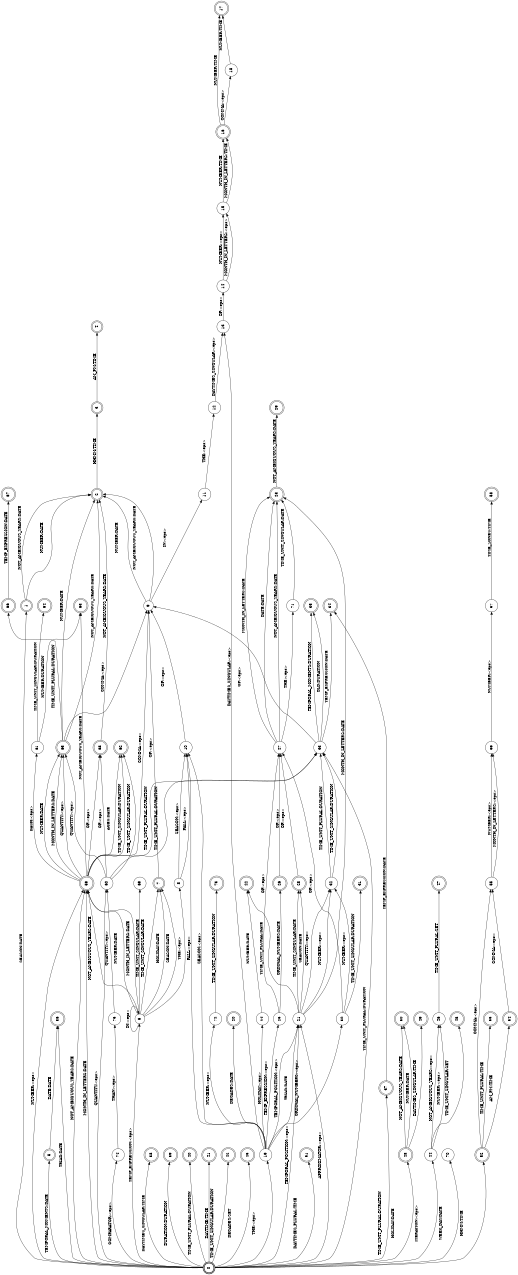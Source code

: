 digraph FST {
rankdir = LR;
size = "8.5,11";
label = "";
center = 1;
orientation = Landscape;
ranksep = "0.4";
nodesep = "0.25";
0 [label = "0", shape = doublecircle, style = bold, fontsize = 14]
	0 -> 1 [label = "SEASON:DATE", fontsize = 14];
	0 -> 5 [label = "TEMPORAL_MOMENTS:DATE", fontsize = 14];
	0 -> 6 [label = "TEMP_EXPRESSION:<eps>", fontsize = 14];
	0 -> 19 [label = "THE:<eps>", fontsize = 14];
	0 -> 21 [label = "TEMPORAL_POSITION:<eps>", fontsize = 14];
	0 -> 21 [label = "APPROXIMATOR:<eps>", fontsize = 14];
	0 -> 33 [label = "TIME_UNIT_PLURAL:DURATION", fontsize = 14];
	0 -> 36 [label = "TRIAD:DATE", fontsize = 14];
	0 -> 37 [label = "TIME_UNIT_PLURAL:DURATION", fontsize = 14];
	0 -> 38 [label = "DAYTIMES_SINGULAR:TIME", fontsize = 14];
	0 -> 39 [label = "DURATION:DURATION", fontsize = 14];
	0 -> 40 [label = "TIME_UNIT_PLURAL:DURATION", fontsize = 14];
	0 -> 41 [label = "DAYTIME:TIME", fontsize = 14];
	0 -> 42 [label = "TIME_UNIT_SINGULAR:DURATION", fontsize = 14];
	0 -> 43 [label = "DECADES:SET", fontsize = 14];
	0 -> 44 [label = "ITERATION:<eps>", fontsize = 14];
	0 -> 48 [label = "HOLIDAY:DATE", fontsize = 14];
	0 -> 51 [label = "DAYTIMES_PLURAL:TIME", fontsize = 14];
	0 -> 52 [label = "HHMM:TIME", fontsize = 14];
	0 -> 59 [label = "NUMBER:<eps>", fontsize = 14];
	0 -> 59 [label = "NOT_AMBIGUOUS_YEARS:DATE", fontsize = 14];
	0 -> 59 [label = "MONTH_IN_LETTERS:DATE", fontsize = 14];
	0 -> 60 [label = "QUANTITY:<eps>", fontsize = 14];
	0 -> 70 [label = "WEEK_DAY:DATE", fontsize = 14];
	0 -> 74 [label = "COMPARATOR:<eps>", fontsize = 14];
1 [label = "1", shape = doublecircle, style = solid, fontsize = 14]
	1 -> 2 [label = "NUMBER:DATE", fontsize = 14];
	1 -> 2 [label = "NOT_AMBIGUOUS_YEARS:DATE", fontsize = 14];
2 [label = "2", shape = doublecircle, style = solid, fontsize = 14]
	2 -> 3 [label = "HHMM:TIME", fontsize = 14];
3 [label = "3", shape = doublecircle, style = solid, fontsize = 14]
	3 -> 4 [label = "AM_PM:TIME", fontsize = 14];
4 [label = "4", shape = doublecircle, style = solid, fontsize = 14]
5 [label = "5", shape = doublecircle, style = solid, fontsize = 14]
	5 -> 36 [label = "DATE:DATE", fontsize = 14];
6 [label = "6", shape = circle, style = solid, fontsize = 14]
	6 -> 6 [label = "IN:<eps>", fontsize = 14];
	6 -> 7 [label = "HOLIDAY:DATE", fontsize = 14];
	6 -> 7 [label = "SEASON:DATE", fontsize = 14];
	6 -> 7 [label = "TIME_UNIT_SINGULAR:DATE", fontsize = 14];
	6 -> 8 [label = "THE:<eps>", fontsize = 14];
	6 -> 59 [label = "NOT_AMBIGUOUS_YEARS:DATE", fontsize = 14];
	6 -> 59 [label = "NUMBER:DATE", fontsize = 14];
	6 -> 59 [label = "MONTH_IN_LETTERS:DATE", fontsize = 14];
	6 -> 69 [label = "TIME_UNIT_SINGULAR:DATE", fontsize = 14];
7 [label = "7", shape = doublecircle, style = solid, fontsize = 14]
	7 -> 9 [label = "OF:<eps>", fontsize = 14];
8 [label = "8", shape = circle, style = solid, fontsize = 14]
	8 -> 10 [label = "SEASON:<eps>", fontsize = 14];
	8 -> 10 [label = "FALL:<eps>", fontsize = 14];
9 [label = "9", shape = circle, style = solid, fontsize = 14]
	9 -> 2 [label = "NUMBER:DATE", fontsize = 14];
	9 -> 2 [label = "NOT_AMBIGUOUS_YEARS:DATE", fontsize = 14];
	9 -> 11 [label = "IN:<eps>", fontsize = 14];
10 [label = "10", shape = circle, style = solid, fontsize = 14]
	10 -> 9 [label = "OF:<eps>", fontsize = 14];
11 [label = "11", shape = circle, style = solid, fontsize = 14]
	11 -> 12 [label = "THE:<eps>", fontsize = 14];
12 [label = "12", shape = circle, style = solid, fontsize = 14]
	12 -> 13 [label = "DAYTIMES_SINGULAR:<eps>", fontsize = 14];
13 [label = "13", shape = circle, style = solid, fontsize = 14]
	13 -> 14 [label = "OF:<eps>", fontsize = 14];
14 [label = "14", shape = circle, style = solid, fontsize = 14]
	14 -> 15 [label = "NUMBER:<eps>", fontsize = 14];
	14 -> 15 [label = "MONTH_IN_LETTERS:<eps>", fontsize = 14];
15 [label = "15", shape = circle, style = solid, fontsize = 14]
	15 -> 16 [label = "NUMBER:TIME", fontsize = 14];
	15 -> 16 [label = "MONTH_IN_LETTERS:TIME", fontsize = 14];
16 [label = "16", shape = doublecircle, style = solid, fontsize = 14]
	16 -> 17 [label = "NUMBER:TIME", fontsize = 14];
	16 -> 18 [label = "COMMA:<eps>", fontsize = 14];
17 [label = "17", shape = doublecircle, style = solid, fontsize = 14]
18 [label = "18", shape = circle, style = solid, fontsize = 14]
	18 -> 17 [label = "NUMBER:TIME", fontsize = 14];
19 [label = "19", shape = circle, style = solid, fontsize = 14]
	19 -> 20 [label = "DECADES:DATE", fontsize = 14];
	19 -> 21 [label = "TEMPORAL_POSITION:<eps>", fontsize = 14];
	19 -> 21 [label = "TRIAD:DATE", fontsize = 14];
	19 -> 24 [label = "HOLIDAY:<eps>", fontsize = 14];
	19 -> 13 [label = "DAYTIMES_SINGULAR:<eps>", fontsize = 14];
	19 -> 10 [label = "SEASON:<eps>", fontsize = 14];
	19 -> 10 [label = "FALL:<eps>", fontsize = 14];
	19 -> 25 [label = "TEMP_EXPRESSION:<eps>", fontsize = 14];
	19 -> 30 [label = "ORDINAL_NUMBERS:<eps>", fontsize = 14];
	19 -> 72 [label = "NUMBER:<eps>", fontsize = 14];
20 [label = "20", shape = doublecircle, style = solid, fontsize = 14]
21 [label = "21", shape = circle, style = solid, fontsize = 14]
	21 -> 22 [label = "TIME_UNIT_PLURAL:DATE", fontsize = 14];
	21 -> 23 [label = "MONTH_IN_LETTERS:DATE", fontsize = 14];
	21 -> 28 [label = "TIME_UNIT_SINGULAR:DATE", fontsize = 14];
	21 -> 28 [label = "SEASON:DATE", fontsize = 14];
	21 -> 32 [label = "NUMBER:<eps>", fontsize = 14];
	21 -> 32 [label = "QUANTITY:<eps>", fontsize = 14];
22 [label = "22", shape = doublecircle, style = solid, fontsize = 14]
23 [label = "23", shape = doublecircle, style = solid, fontsize = 14]
	23 -> 29 [label = "NOT_AMBIGUOUS_YEARS:DATE", fontsize = 14];
24 [label = "24", shape = circle, style = solid, fontsize = 14]
	24 -> 22 [label = "NUMBER:DATE", fontsize = 14];
25 [label = "25", shape = circle, style = solid, fontsize = 14]
	25 -> 26 [label = "ORDINAL_NUMBERS:DATE", fontsize = 14];
	25 -> 27 [label = "OF:<eps>", fontsize = 14];
26 [label = "26", shape = doublecircle, style = solid, fontsize = 14]
	26 -> 27 [label = "OF:<eps>", fontsize = 14];
27 [label = "27", shape = circle, style = solid, fontsize = 14]
	27 -> 23 [label = "MONTH_IN_LETTERS:DATE", fontsize = 14];
	27 -> 23 [label = "DATE:DATE", fontsize = 14];
	27 -> 23 [label = "NOT_AMBIGUOUS_YEARS:DATE", fontsize = 14];
	27 -> 71 [label = "THE:<eps>", fontsize = 14];
28 [label = "28", shape = doublecircle, style = solid, fontsize = 14]
	28 -> 27 [label = "OF:<eps>", fontsize = 14];
29 [label = "29", shape = doublecircle, style = solid, fontsize = 14]
30 [label = "30", shape = circle, style = solid, fontsize = 14]
	30 -> 27 [label = "OF:<eps>", fontsize = 14];
	30 -> 31 [label = "TIME_UNIT_SINGULAR:DURATION", fontsize = 14];
	30 -> 32 [label = "NUMBER:<eps>", fontsize = 14];
31 [label = "31", shape = doublecircle, style = solid, fontsize = 14]
32 [label = "32", shape = circle, style = solid, fontsize = 14]
	32 -> 33 [label = "TIME_UNIT_PLURAL:DURATION", fontsize = 14];
	32 -> 33 [label = "TIME_UNIT_SINGULAR:DURATION", fontsize = 14];
33 [label = "33", shape = circle, style = solid, fontsize = 14]
	33 -> 34 [label = "TEMP_EXPRESSION:DATE", fontsize = 14];
	33 -> 35 [label = "TEMPORAL_MOMENTS:DURATION", fontsize = 14];
	33 -> 9 [label = "OF:<eps>", fontsize = 14];
	33 -> 35 [label = "OLD:DURATION", fontsize = 14];
34 [label = "34", shape = doublecircle, style = solid, fontsize = 14]
35 [label = "35", shape = doublecircle, style = solid, fontsize = 14]
36 [label = "36", shape = doublecircle, style = solid, fontsize = 14]
37 [label = "37", shape = doublecircle, style = solid, fontsize = 14]
	37 -> 34 [label = "TEMP_EXPRESSION:DATE", fontsize = 14];
38 [label = "38", shape = doublecircle, style = solid, fontsize = 14]
39 [label = "39", shape = doublecircle, style = solid, fontsize = 14]
40 [label = "40", shape = doublecircle, style = solid, fontsize = 14]
41 [label = "41", shape = doublecircle, style = solid, fontsize = 14]
42 [label = "42", shape = doublecircle, style = solid, fontsize = 14]
43 [label = "43", shape = doublecircle, style = solid, fontsize = 14]
44 [label = "44", shape = circle, style = solid, fontsize = 14]
	44 -> 45 [label = "TIME_UNIT_SINGULAR:SET", fontsize = 14];
	44 -> 46 [label = "NUMBER:<eps>", fontsize = 14];
	44 -> 46 [label = "NOT_AMBIGUOUS_YEARS:<eps>", fontsize = 14];
45 [label = "45", shape = doublecircle, style = solid, fontsize = 14]
46 [label = "46", shape = circle, style = solid, fontsize = 14]
	46 -> 47 [label = "TIME_UNIT_PLURAL:SET", fontsize = 14];
47 [label = "47", shape = doublecircle, style = solid, fontsize = 14]
48 [label = "48", shape = doublecircle, style = solid, fontsize = 14]
	48 -> 49 [label = "DAYTIMES_SINGULAR:TIME", fontsize = 14];
	48 -> 50 [label = "NUMBER:DATE", fontsize = 14];
	48 -> 50 [label = "NOT_AMBIGUOUS_YEARS:DATE", fontsize = 14];
49 [label = "49", shape = doublecircle, style = solid, fontsize = 14]
50 [label = "50", shape = doublecircle, style = solid, fontsize = 14]
51 [label = "51", shape = doublecircle, style = solid, fontsize = 14]
52 [label = "52", shape = doublecircle, style = solid, fontsize = 14]
	52 -> 53 [label = "TIME_UNIT_PLURAL:TIME", fontsize = 14];
	52 -> 54 [label = "AM_PM:TIME", fontsize = 14];
	52 -> 55 [label = "COMMA:<eps>", fontsize = 14];
53 [label = "53", shape = doublecircle, style = solid, fontsize = 14]
54 [label = "54", shape = doublecircle, style = solid, fontsize = 14]
	54 -> 55 [label = "COMMA:<eps>", fontsize = 14];
55 [label = "55", shape = circle, style = solid, fontsize = 14]
	55 -> 56 [label = "NUMBER:<eps>", fontsize = 14];
	55 -> 56 [label = "MONTH_IN_LETTERS:<eps>", fontsize = 14];
56 [label = "56", shape = circle, style = solid, fontsize = 14]
	56 -> 57 [label = "NUMBER:<eps>", fontsize = 14];
57 [label = "57", shape = circle, style = solid, fontsize = 14]
	57 -> 58 [label = "TIME_ZONES:TIME", fontsize = 14];
58 [label = "58", shape = doublecircle, style = solid, fontsize = 14]
59 [label = "59", shape = doublecircle, style = solid, fontsize = 14]
	59 -> 61 [label = "DASH:<eps>", fontsize = 14];
	59 -> 9 [label = "COMMA:<eps>", fontsize = 14];
	59 -> 62 [label = "AGES:DATE", fontsize = 14];
	59 -> 63 [label = "NOT_AMBIGUOUS_YEARS:DATE", fontsize = 14];
	59 -> 33 [label = "TIME_UNIT_PLURAL:DURATION", fontsize = 14];
	59 -> 62 [label = "TIME_UNIT_SINGULAR:DURATION", fontsize = 14];
	59 -> 65 [label = "NUMBER:DATE", fontsize = 14];
	59 -> 65 [label = "MONTH_IN_LETTERS:DATE", fontsize = 14];
	59 -> 65 [label = "QUANTITY:<eps>", fontsize = 14];
	59 -> 68 [label = "OF:<eps>", fontsize = 14];
60 [label = "60", shape = circle, style = solid, fontsize = 14]
	60 -> 33 [label = "TIME_UNIT_PLURAL:DURATION", fontsize = 14];
	60 -> 62 [label = "TIME_UNIT_SINGULAR:DURATION", fontsize = 14];
	60 -> 65 [label = "QUANTITY:<eps>", fontsize = 14];
	60 -> 68 [label = "OF:<eps>", fontsize = 14];
61 [label = "61", shape = circle, style = solid, fontsize = 14]
	61 -> 63 [label = "NUMBER:DURATION", fontsize = 14];
	61 -> 64 [label = "TIME_UNIT_SINGULAR:DURATION", fontsize = 14];
62 [label = "62", shape = doublecircle, style = solid, fontsize = 14]
63 [label = "63", shape = doublecircle, style = solid, fontsize = 14]
64 [label = "64", shape = doublecircle, style = solid, fontsize = 14]
65 [label = "65", shape = doublecircle, style = solid, fontsize = 14]
	65 -> 66 [label = "TIME_UNIT_PLURAL:DURATION", fontsize = 14];
	65 -> 2 [label = "NUMBER:DATE", fontsize = 14];
	65 -> 2 [label = "NOT_AMBIGUOUS_YEARS:DATE", fontsize = 14];
	65 -> 9 [label = "COMMA:<eps>", fontsize = 14];
66 [label = "66", shape = doublecircle, style = solid, fontsize = 14]
	66 -> 67 [label = "TEMP_EXPRESSION:DATE", fontsize = 14];
67 [label = "67", shape = doublecircle, style = solid, fontsize = 14]
68 [label = "68", shape = doublecircle, style = solid, fontsize = 14]
	68 -> 2 [label = "NOT_AMBIGUOUS_YEARS:DATE", fontsize = 14];
69 [label = "69", shape = circle, style = solid, fontsize = 14]
70 [label = "70", shape = circle, style = solid, fontsize = 14]
71 [label = "71", shape = circle, style = solid, fontsize = 14]
	71 -> 23 [label = "TIME_UNIT_SINGULAR:DATE", fontsize = 14];
72 [label = "72", shape = circle, style = solid, fontsize = 14]
	72 -> 73 [label = "TIME_UNIT_SINGULAR:DURATION", fontsize = 14];
73 [label = "73", shape = doublecircle, style = solid, fontsize = 14]
74 [label = "74", shape = circle, style = solid, fontsize = 14]
	74 -> 75 [label = "THAN:<eps>", fontsize = 14];
75 [label = "75", shape = circle, style = solid, fontsize = 14]
	75 -> 60 [label = "QUANTITY:<eps>", fontsize = 14];
}
